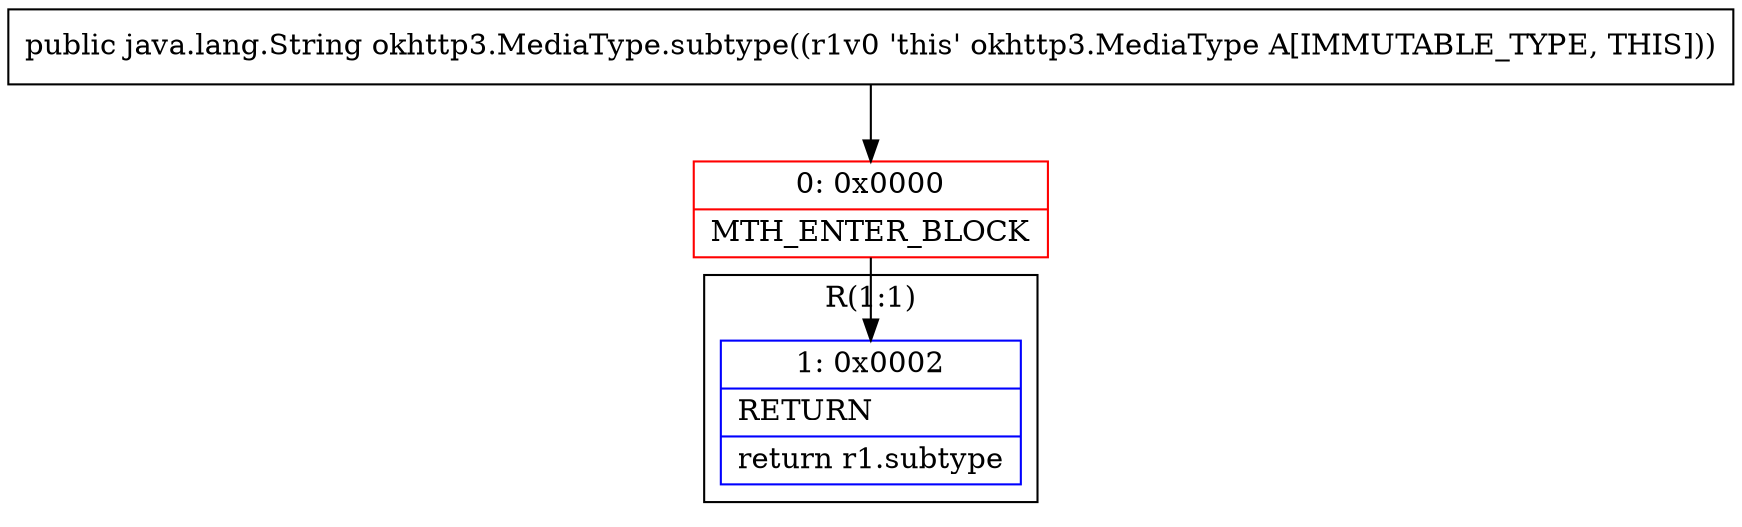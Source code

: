 digraph "CFG forokhttp3.MediaType.subtype()Ljava\/lang\/String;" {
subgraph cluster_Region_108495052 {
label = "R(1:1)";
node [shape=record,color=blue];
Node_1 [shape=record,label="{1\:\ 0x0002|RETURN\l|return r1.subtype\l}"];
}
Node_0 [shape=record,color=red,label="{0\:\ 0x0000|MTH_ENTER_BLOCK\l}"];
MethodNode[shape=record,label="{public java.lang.String okhttp3.MediaType.subtype((r1v0 'this' okhttp3.MediaType A[IMMUTABLE_TYPE, THIS])) }"];
MethodNode -> Node_0;
Node_0 -> Node_1;
}

